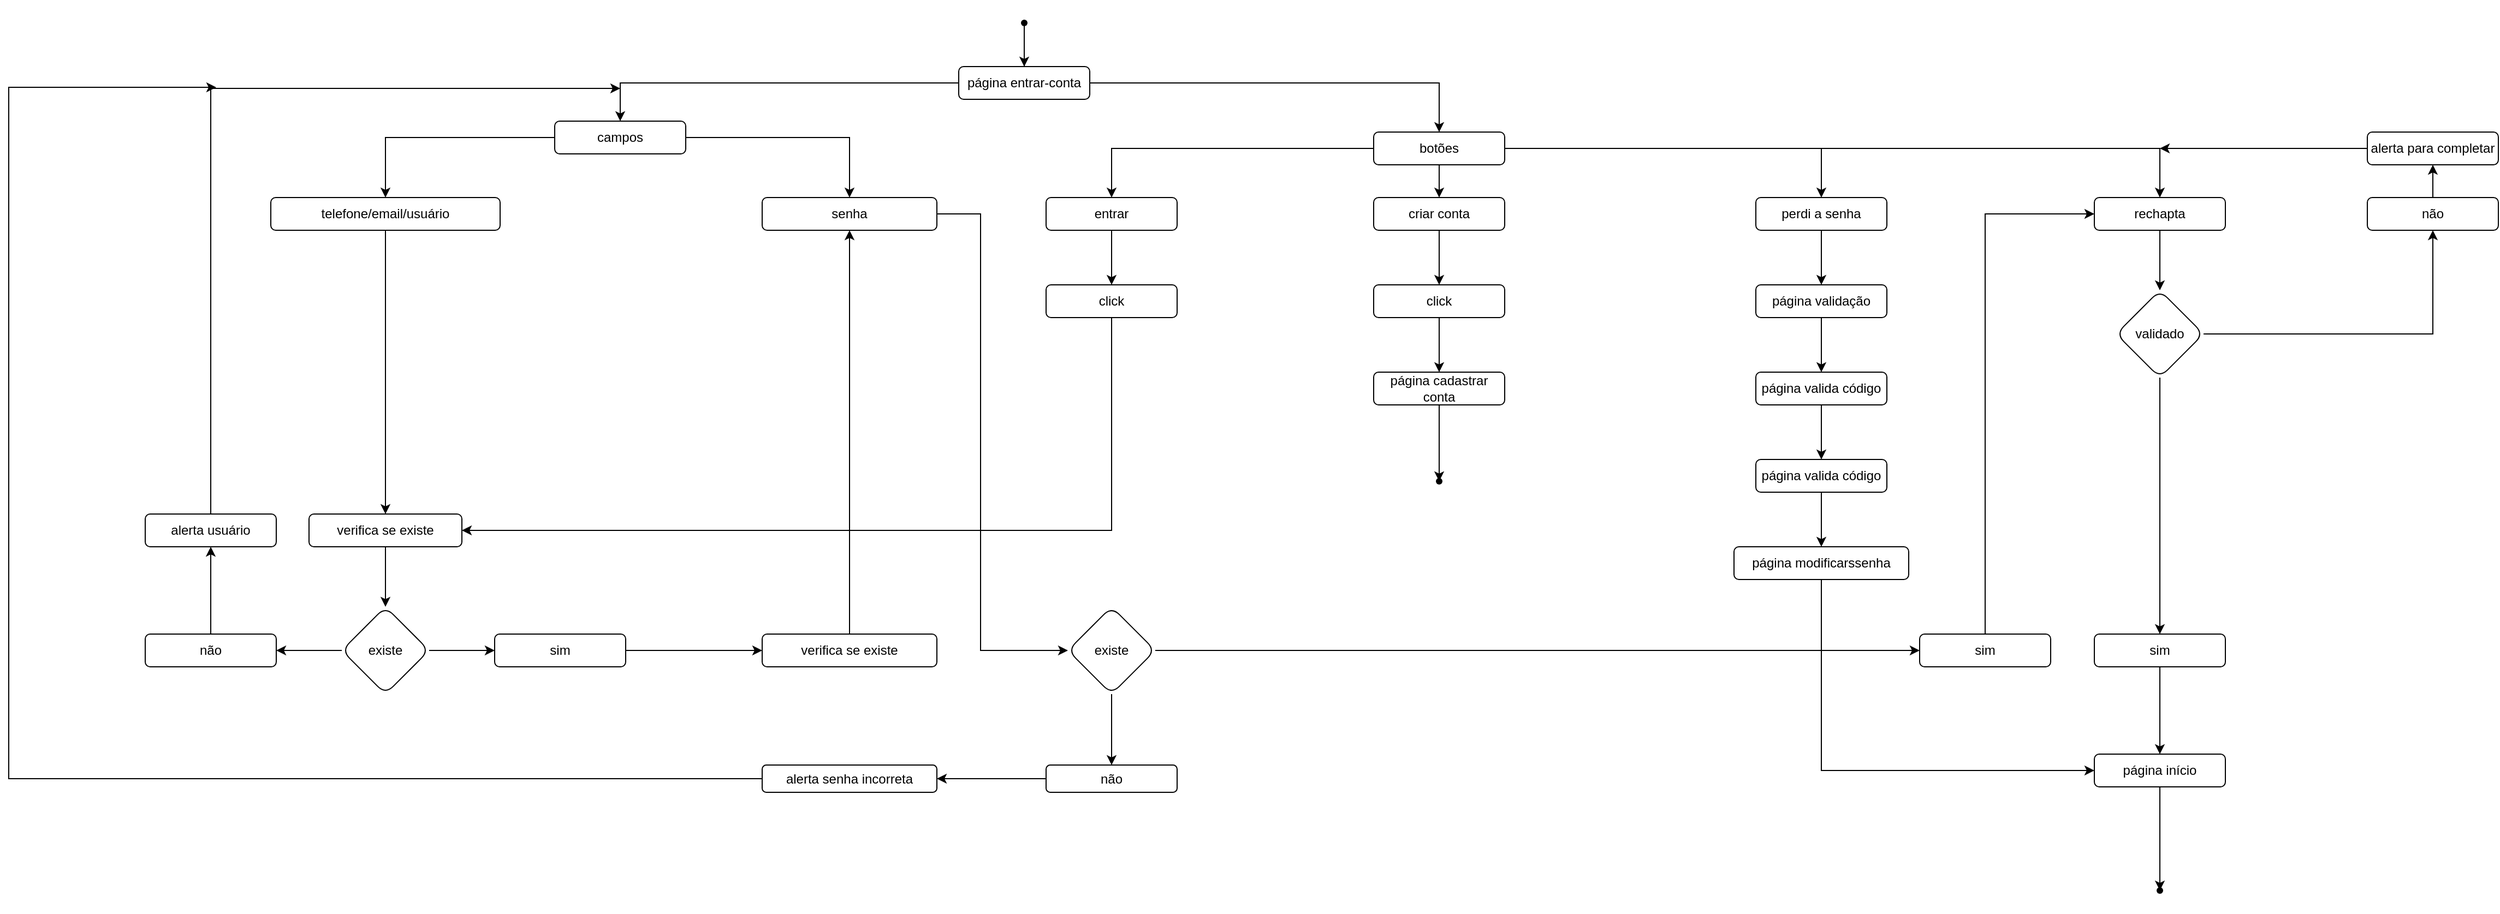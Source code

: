 <mxfile version="15.2.9" type="device"><diagram id="OHpeT8UB89-AOZCwlddK" name="Page-1"><mxGraphModel dx="2264" dy="733" grid="1" gridSize="10" guides="1" tooltips="1" connect="1" arrows="1" fold="1" page="1" pageScale="1" pageWidth="827" pageHeight="1169" math="0" shadow="0"><root><mxCell id="0"/><mxCell id="1" parent="0"/><mxCell id="_tjsnU_Py3PhDwKpOON5-2" style="edgeStyle=orthogonalEdgeStyle;rounded=0;orthogonalLoop=1;jettySize=auto;html=1;" edge="1" parent="1" source="_tjsnU_Py3PhDwKpOON5-1" target="_tjsnU_Py3PhDwKpOON5-3"><mxGeometry relative="1" as="geometry"><mxPoint x="480" y="120" as="targetPoint"/></mxGeometry></mxCell><mxCell id="_tjsnU_Py3PhDwKpOON5-1" value="" style="shape=waypoint;sketch=0;fillStyle=solid;size=6;pointerEvents=1;points=[];fillColor=none;resizable=0;rotatable=0;perimeter=centerPerimeter;snapToPoint=1;" vertex="1" parent="1"><mxGeometry x="460" y="20" width="40" height="40" as="geometry"/></mxCell><mxCell id="_tjsnU_Py3PhDwKpOON5-4" style="edgeStyle=orthogonalEdgeStyle;rounded=0;orthogonalLoop=1;jettySize=auto;html=1;" edge="1" parent="1" source="_tjsnU_Py3PhDwKpOON5-3" target="_tjsnU_Py3PhDwKpOON5-5"><mxGeometry relative="1" as="geometry"><mxPoint x="110" y="160" as="targetPoint"/></mxGeometry></mxCell><mxCell id="_tjsnU_Py3PhDwKpOON5-6" style="edgeStyle=orthogonalEdgeStyle;rounded=0;orthogonalLoop=1;jettySize=auto;html=1;" edge="1" parent="1" source="_tjsnU_Py3PhDwKpOON5-3" target="_tjsnU_Py3PhDwKpOON5-7"><mxGeometry relative="1" as="geometry"><mxPoint x="800" y="120" as="targetPoint"/></mxGeometry></mxCell><mxCell id="_tjsnU_Py3PhDwKpOON5-3" value="página entrar-conta" style="rounded=1;whiteSpace=wrap;html=1;" vertex="1" parent="1"><mxGeometry x="420" y="80" width="120" height="30" as="geometry"/></mxCell><mxCell id="_tjsnU_Py3PhDwKpOON5-8" style="edgeStyle=orthogonalEdgeStyle;rounded=0;orthogonalLoop=1;jettySize=auto;html=1;" edge="1" parent="1" source="_tjsnU_Py3PhDwKpOON5-5" target="_tjsnU_Py3PhDwKpOON5-9"><mxGeometry relative="1" as="geometry"><mxPoint y="250" as="targetPoint"/></mxGeometry></mxCell><mxCell id="_tjsnU_Py3PhDwKpOON5-11" style="edgeStyle=orthogonalEdgeStyle;rounded=0;orthogonalLoop=1;jettySize=auto;html=1;" edge="1" parent="1" source="_tjsnU_Py3PhDwKpOON5-5" target="_tjsnU_Py3PhDwKpOON5-12"><mxGeometry relative="1" as="geometry"><mxPoint x="320" y="200" as="targetPoint"/></mxGeometry></mxCell><mxCell id="_tjsnU_Py3PhDwKpOON5-5" value="campos" style="rounded=1;whiteSpace=wrap;html=1;" vertex="1" parent="1"><mxGeometry x="50" y="130" width="120" height="30" as="geometry"/></mxCell><mxCell id="_tjsnU_Py3PhDwKpOON5-13" style="edgeStyle=orthogonalEdgeStyle;rounded=0;orthogonalLoop=1;jettySize=auto;html=1;" edge="1" parent="1" source="_tjsnU_Py3PhDwKpOON5-7" target="_tjsnU_Py3PhDwKpOON5-14"><mxGeometry relative="1" as="geometry"><mxPoint x="560" y="200" as="targetPoint"/></mxGeometry></mxCell><mxCell id="_tjsnU_Py3PhDwKpOON5-15" style="edgeStyle=orthogonalEdgeStyle;rounded=0;orthogonalLoop=1;jettySize=auto;html=1;" edge="1" parent="1" source="_tjsnU_Py3PhDwKpOON5-7" target="_tjsnU_Py3PhDwKpOON5-16"><mxGeometry relative="1" as="geometry"><mxPoint x="680" y="200" as="targetPoint"/></mxGeometry></mxCell><mxCell id="_tjsnU_Py3PhDwKpOON5-17" style="edgeStyle=orthogonalEdgeStyle;rounded=0;orthogonalLoop=1;jettySize=auto;html=1;" edge="1" parent="1" source="_tjsnU_Py3PhDwKpOON5-7" target="_tjsnU_Py3PhDwKpOON5-18"><mxGeometry relative="1" as="geometry"><mxPoint x="1000" y="200" as="targetPoint"/></mxGeometry></mxCell><mxCell id="_tjsnU_Py3PhDwKpOON5-75" style="edgeStyle=orthogonalEdgeStyle;rounded=0;orthogonalLoop=1;jettySize=auto;html=1;" edge="1" parent="1" source="_tjsnU_Py3PhDwKpOON5-7" target="_tjsnU_Py3PhDwKpOON5-76"><mxGeometry relative="1" as="geometry"><mxPoint x="1520" y="200" as="targetPoint"/></mxGeometry></mxCell><mxCell id="_tjsnU_Py3PhDwKpOON5-7" value="botões" style="rounded=1;whiteSpace=wrap;html=1;" vertex="1" parent="1"><mxGeometry x="800" y="140" width="120" height="30" as="geometry"/></mxCell><mxCell id="_tjsnU_Py3PhDwKpOON5-29" value="" style="edgeStyle=orthogonalEdgeStyle;rounded=0;orthogonalLoop=1;jettySize=auto;html=1;" edge="1" parent="1" source="_tjsnU_Py3PhDwKpOON5-9" target="_tjsnU_Py3PhDwKpOON5-28"><mxGeometry relative="1" as="geometry"/></mxCell><mxCell id="_tjsnU_Py3PhDwKpOON5-9" value="telefone/email/usuário" style="rounded=1;whiteSpace=wrap;html=1;" vertex="1" parent="1"><mxGeometry x="-210" y="200" width="210" height="30" as="geometry"/></mxCell><mxCell id="_tjsnU_Py3PhDwKpOON5-12" value="senha" style="rounded=1;whiteSpace=wrap;html=1;" vertex="1" parent="1"><mxGeometry x="240" y="200" width="160" height="30" as="geometry"/></mxCell><mxCell id="_tjsnU_Py3PhDwKpOON5-24" value="" style="edgeStyle=orthogonalEdgeStyle;rounded=0;orthogonalLoop=1;jettySize=auto;html=1;" edge="1" parent="1" source="_tjsnU_Py3PhDwKpOON5-14" target="_tjsnU_Py3PhDwKpOON5-23"><mxGeometry relative="1" as="geometry"/></mxCell><mxCell id="_tjsnU_Py3PhDwKpOON5-14" value="entrar" style="rounded=1;whiteSpace=wrap;html=1;" vertex="1" parent="1"><mxGeometry x="500" y="200" width="120" height="30" as="geometry"/></mxCell><mxCell id="_tjsnU_Py3PhDwKpOON5-26" value="" style="edgeStyle=orthogonalEdgeStyle;rounded=0;orthogonalLoop=1;jettySize=auto;html=1;" edge="1" parent="1" source="_tjsnU_Py3PhDwKpOON5-16" target="_tjsnU_Py3PhDwKpOON5-25"><mxGeometry relative="1" as="geometry"/></mxCell><mxCell id="_tjsnU_Py3PhDwKpOON5-16" value="criar conta" style="rounded=1;whiteSpace=wrap;html=1;" vertex="1" parent="1"><mxGeometry x="800" y="200" width="120" height="30" as="geometry"/></mxCell><mxCell id="_tjsnU_Py3PhDwKpOON5-64" style="edgeStyle=orthogonalEdgeStyle;rounded=0;orthogonalLoop=1;jettySize=auto;html=1;" edge="1" parent="1" source="_tjsnU_Py3PhDwKpOON5-18" target="_tjsnU_Py3PhDwKpOON5-65"><mxGeometry relative="1" as="geometry"><mxPoint x="1210" y="280" as="targetPoint"/></mxGeometry></mxCell><mxCell id="_tjsnU_Py3PhDwKpOON5-18" value="perdi a senha" style="rounded=1;whiteSpace=wrap;html=1;" vertex="1" parent="1"><mxGeometry x="1150" y="200" width="120" height="30" as="geometry"/></mxCell><mxCell id="_tjsnU_Py3PhDwKpOON5-22" value="" style="edgeStyle=orthogonalEdgeStyle;rounded=0;orthogonalLoop=1;jettySize=auto;html=1;" edge="1" parent="1" source="_tjsnU_Py3PhDwKpOON5-19" target="_tjsnU_Py3PhDwKpOON5-21"><mxGeometry relative="1" as="geometry"/></mxCell><mxCell id="_tjsnU_Py3PhDwKpOON5-19" value="página cadastrar conta" style="rounded=1;whiteSpace=wrap;html=1;" vertex="1" parent="1"><mxGeometry x="800" y="360" width="120" height="30" as="geometry"/></mxCell><mxCell id="_tjsnU_Py3PhDwKpOON5-21" value="" style="shape=waypoint;size=6;pointerEvents=1;points=[];fillColor=#ffffff;resizable=0;rotatable=0;perimeter=centerPerimeter;snapToPoint=1;rounded=1;" vertex="1" parent="1"><mxGeometry x="840" y="440" width="40" height="40" as="geometry"/></mxCell><mxCell id="_tjsnU_Py3PhDwKpOON5-37" style="edgeStyle=orthogonalEdgeStyle;rounded=0;orthogonalLoop=1;jettySize=auto;html=1;entryX=1;entryY=0.5;entryDx=0;entryDy=0;" edge="1" parent="1" source="_tjsnU_Py3PhDwKpOON5-23" target="_tjsnU_Py3PhDwKpOON5-28"><mxGeometry relative="1" as="geometry"><Array as="points"><mxPoint x="560" y="505"/></Array></mxGeometry></mxCell><mxCell id="_tjsnU_Py3PhDwKpOON5-23" value="click" style="rounded=1;whiteSpace=wrap;html=1;" vertex="1" parent="1"><mxGeometry x="500" y="280" width="120" height="30" as="geometry"/></mxCell><mxCell id="_tjsnU_Py3PhDwKpOON5-27" value="" style="edgeStyle=orthogonalEdgeStyle;rounded=0;orthogonalLoop=1;jettySize=auto;html=1;" edge="1" parent="1" source="_tjsnU_Py3PhDwKpOON5-25" target="_tjsnU_Py3PhDwKpOON5-19"><mxGeometry relative="1" as="geometry"/></mxCell><mxCell id="_tjsnU_Py3PhDwKpOON5-25" value="click" style="rounded=1;whiteSpace=wrap;html=1;" vertex="1" parent="1"><mxGeometry x="800" y="280" width="120" height="30" as="geometry"/></mxCell><mxCell id="_tjsnU_Py3PhDwKpOON5-40" value="" style="edgeStyle=orthogonalEdgeStyle;rounded=0;orthogonalLoop=1;jettySize=auto;html=1;" edge="1" parent="1" source="_tjsnU_Py3PhDwKpOON5-28" target="_tjsnU_Py3PhDwKpOON5-39"><mxGeometry relative="1" as="geometry"/></mxCell><mxCell id="_tjsnU_Py3PhDwKpOON5-28" value="verifica se existe" style="rounded=1;whiteSpace=wrap;html=1;" vertex="1" parent="1"><mxGeometry x="-175" y="490" width="140" height="30" as="geometry"/></mxCell><mxCell id="_tjsnU_Py3PhDwKpOON5-36" value="" style="edgeStyle=orthogonalEdgeStyle;rounded=0;orthogonalLoop=1;jettySize=auto;html=1;exitX=1;exitY=0.5;exitDx=0;exitDy=0;" edge="1" parent="1" source="_tjsnU_Py3PhDwKpOON5-12" target="_tjsnU_Py3PhDwKpOON5-35"><mxGeometry relative="1" as="geometry"><Array as="points"><mxPoint x="440" y="215"/><mxPoint x="440" y="615"/></Array></mxGeometry></mxCell><mxCell id="_tjsnU_Py3PhDwKpOON5-58" style="edgeStyle=orthogonalEdgeStyle;rounded=0;orthogonalLoop=1;jettySize=auto;html=1;entryX=0.5;entryY=1;entryDx=0;entryDy=0;" edge="1" parent="1" source="_tjsnU_Py3PhDwKpOON5-32" target="_tjsnU_Py3PhDwKpOON5-12"><mxGeometry relative="1" as="geometry"/></mxCell><mxCell id="_tjsnU_Py3PhDwKpOON5-32" value="verifica se existe" style="rounded=1;whiteSpace=wrap;html=1;" vertex="1" parent="1"><mxGeometry x="240" y="600" width="160" height="30" as="geometry"/></mxCell><mxCell id="_tjsnU_Py3PhDwKpOON5-53" value="" style="edgeStyle=orthogonalEdgeStyle;rounded=0;orthogonalLoop=1;jettySize=auto;html=1;" edge="1" parent="1" source="_tjsnU_Py3PhDwKpOON5-35" target="_tjsnU_Py3PhDwKpOON5-52"><mxGeometry relative="1" as="geometry"/></mxCell><mxCell id="_tjsnU_Py3PhDwKpOON5-55" value="" style="edgeStyle=orthogonalEdgeStyle;rounded=0;orthogonalLoop=1;jettySize=auto;html=1;exitX=0.5;exitY=1;exitDx=0;exitDy=0;" edge="1" parent="1" source="_tjsnU_Py3PhDwKpOON5-35" target="_tjsnU_Py3PhDwKpOON5-54"><mxGeometry relative="1" as="geometry"/></mxCell><mxCell id="_tjsnU_Py3PhDwKpOON5-35" value="existe" style="rhombus;whiteSpace=wrap;html=1;rounded=1;" vertex="1" parent="1"><mxGeometry x="520" y="575" width="80" height="80" as="geometry"/></mxCell><mxCell id="_tjsnU_Py3PhDwKpOON5-42" value="" style="edgeStyle=orthogonalEdgeStyle;rounded=0;orthogonalLoop=1;jettySize=auto;html=1;" edge="1" parent="1" source="_tjsnU_Py3PhDwKpOON5-39" target="_tjsnU_Py3PhDwKpOON5-41"><mxGeometry relative="1" as="geometry"/></mxCell><mxCell id="_tjsnU_Py3PhDwKpOON5-44" value="" style="edgeStyle=orthogonalEdgeStyle;rounded=0;orthogonalLoop=1;jettySize=auto;html=1;" edge="1" parent="1" source="_tjsnU_Py3PhDwKpOON5-39" target="_tjsnU_Py3PhDwKpOON5-43"><mxGeometry relative="1" as="geometry"/></mxCell><mxCell id="_tjsnU_Py3PhDwKpOON5-39" value="existe" style="rhombus;whiteSpace=wrap;html=1;rounded=1;" vertex="1" parent="1"><mxGeometry x="-145" y="575" width="80" height="80" as="geometry"/></mxCell><mxCell id="_tjsnU_Py3PhDwKpOON5-50" style="edgeStyle=orthogonalEdgeStyle;rounded=0;orthogonalLoop=1;jettySize=auto;html=1;entryX=0;entryY=0.5;entryDx=0;entryDy=0;" edge="1" parent="1" source="_tjsnU_Py3PhDwKpOON5-41" target="_tjsnU_Py3PhDwKpOON5-32"><mxGeometry relative="1" as="geometry"/></mxCell><mxCell id="_tjsnU_Py3PhDwKpOON5-41" value="sim" style="whiteSpace=wrap;html=1;rounded=1;" vertex="1" parent="1"><mxGeometry x="-5" y="600" width="120" height="30" as="geometry"/></mxCell><mxCell id="_tjsnU_Py3PhDwKpOON5-48" value="" style="edgeStyle=orthogonalEdgeStyle;rounded=0;orthogonalLoop=1;jettySize=auto;html=1;" edge="1" parent="1" source="_tjsnU_Py3PhDwKpOON5-43" target="_tjsnU_Py3PhDwKpOON5-47"><mxGeometry relative="1" as="geometry"/></mxCell><mxCell id="_tjsnU_Py3PhDwKpOON5-43" value="não" style="whiteSpace=wrap;html=1;rounded=1;" vertex="1" parent="1"><mxGeometry x="-325" y="600" width="120" height="30" as="geometry"/></mxCell><mxCell id="_tjsnU_Py3PhDwKpOON5-49" style="edgeStyle=orthogonalEdgeStyle;rounded=0;orthogonalLoop=1;jettySize=auto;html=1;" edge="1" parent="1" source="_tjsnU_Py3PhDwKpOON5-47"><mxGeometry relative="1" as="geometry"><mxPoint x="110" y="100" as="targetPoint"/><Array as="points"><mxPoint x="-265" y="100"/></Array></mxGeometry></mxCell><mxCell id="_tjsnU_Py3PhDwKpOON5-47" value="alerta usuário" style="whiteSpace=wrap;html=1;rounded=1;" vertex="1" parent="1"><mxGeometry x="-325" y="490" width="120" height="30" as="geometry"/></mxCell><mxCell id="_tjsnU_Py3PhDwKpOON5-95" style="edgeStyle=orthogonalEdgeStyle;rounded=0;orthogonalLoop=1;jettySize=auto;html=1;entryX=0;entryY=0.5;entryDx=0;entryDy=0;" edge="1" parent="1" source="_tjsnU_Py3PhDwKpOON5-52" target="_tjsnU_Py3PhDwKpOON5-76"><mxGeometry relative="1" as="geometry"><mxPoint x="1360" y="150" as="targetPoint"/><Array as="points"><mxPoint x="1360" y="215"/></Array></mxGeometry></mxCell><mxCell id="_tjsnU_Py3PhDwKpOON5-52" value="sim" style="whiteSpace=wrap;html=1;rounded=1;" vertex="1" parent="1"><mxGeometry x="1300" y="600" width="120" height="30" as="geometry"/></mxCell><mxCell id="_tjsnU_Py3PhDwKpOON5-62" value="" style="edgeStyle=orthogonalEdgeStyle;rounded=0;orthogonalLoop=1;jettySize=auto;html=1;" edge="1" parent="1" source="_tjsnU_Py3PhDwKpOON5-54" target="_tjsnU_Py3PhDwKpOON5-61"><mxGeometry relative="1" as="geometry"/></mxCell><mxCell id="_tjsnU_Py3PhDwKpOON5-54" value="não" style="whiteSpace=wrap;html=1;rounded=1;" vertex="1" parent="1"><mxGeometry x="500" y="720" width="120" height="25" as="geometry"/></mxCell><mxCell id="_tjsnU_Py3PhDwKpOON5-63" style="edgeStyle=orthogonalEdgeStyle;rounded=0;orthogonalLoop=1;jettySize=auto;html=1;" edge="1" parent="1" source="_tjsnU_Py3PhDwKpOON5-61"><mxGeometry relative="1" as="geometry"><mxPoint x="-260" y="99" as="targetPoint"/><Array as="points"><mxPoint x="-450" y="733"/><mxPoint x="-450" y="99"/></Array></mxGeometry></mxCell><mxCell id="_tjsnU_Py3PhDwKpOON5-61" value="alerta senha incorreta" style="whiteSpace=wrap;html=1;rounded=1;" vertex="1" parent="1"><mxGeometry x="240" y="720" width="160" height="25" as="geometry"/></mxCell><mxCell id="_tjsnU_Py3PhDwKpOON5-67" value="" style="edgeStyle=orthogonalEdgeStyle;rounded=0;orthogonalLoop=1;jettySize=auto;html=1;" edge="1" parent="1" source="_tjsnU_Py3PhDwKpOON5-65" target="_tjsnU_Py3PhDwKpOON5-66"><mxGeometry relative="1" as="geometry"/></mxCell><mxCell id="_tjsnU_Py3PhDwKpOON5-65" value="página validação" style="rounded=1;whiteSpace=wrap;html=1;" vertex="1" parent="1"><mxGeometry x="1150" y="280" width="120" height="30" as="geometry"/></mxCell><mxCell id="_tjsnU_Py3PhDwKpOON5-69" value="" style="edgeStyle=orthogonalEdgeStyle;rounded=0;orthogonalLoop=1;jettySize=auto;html=1;" edge="1" parent="1" source="_tjsnU_Py3PhDwKpOON5-66" target="_tjsnU_Py3PhDwKpOON5-68"><mxGeometry relative="1" as="geometry"/></mxCell><mxCell id="_tjsnU_Py3PhDwKpOON5-66" value="página valida código" style="rounded=1;whiteSpace=wrap;html=1;" vertex="1" parent="1"><mxGeometry x="1150" y="360" width="120" height="30" as="geometry"/></mxCell><mxCell id="_tjsnU_Py3PhDwKpOON5-71" value="" style="edgeStyle=orthogonalEdgeStyle;rounded=0;orthogonalLoop=1;jettySize=auto;html=1;" edge="1" parent="1" source="_tjsnU_Py3PhDwKpOON5-68" target="_tjsnU_Py3PhDwKpOON5-70"><mxGeometry relative="1" as="geometry"/></mxCell><mxCell id="_tjsnU_Py3PhDwKpOON5-68" value="página valida código" style="rounded=1;whiteSpace=wrap;html=1;" vertex="1" parent="1"><mxGeometry x="1150" y="440" width="120" height="30" as="geometry"/></mxCell><mxCell id="_tjsnU_Py3PhDwKpOON5-100" style="edgeStyle=orthogonalEdgeStyle;rounded=0;orthogonalLoop=1;jettySize=auto;html=1;" edge="1" parent="1" source="_tjsnU_Py3PhDwKpOON5-70" target="_tjsnU_Py3PhDwKpOON5-96"><mxGeometry relative="1" as="geometry"><Array as="points"><mxPoint x="1210" y="725"/></Array></mxGeometry></mxCell><mxCell id="_tjsnU_Py3PhDwKpOON5-70" value="página modificarssenha" style="rounded=1;whiteSpace=wrap;html=1;" vertex="1" parent="1"><mxGeometry x="1130" y="520" width="160" height="30" as="geometry"/></mxCell><mxCell id="_tjsnU_Py3PhDwKpOON5-78" value="" style="edgeStyle=orthogonalEdgeStyle;rounded=0;orthogonalLoop=1;jettySize=auto;html=1;" edge="1" parent="1" source="_tjsnU_Py3PhDwKpOON5-76" target="_tjsnU_Py3PhDwKpOON5-77"><mxGeometry relative="1" as="geometry"/></mxCell><mxCell id="_tjsnU_Py3PhDwKpOON5-76" value="rechapta" style="rounded=1;whiteSpace=wrap;html=1;" vertex="1" parent="1"><mxGeometry x="1460" y="200" width="120" height="30" as="geometry"/></mxCell><mxCell id="_tjsnU_Py3PhDwKpOON5-80" value="" style="edgeStyle=orthogonalEdgeStyle;rounded=0;orthogonalLoop=1;jettySize=auto;html=1;" edge="1" parent="1" source="_tjsnU_Py3PhDwKpOON5-77" target="_tjsnU_Py3PhDwKpOON5-79"><mxGeometry relative="1" as="geometry"/></mxCell><mxCell id="_tjsnU_Py3PhDwKpOON5-81" style="edgeStyle=orthogonalEdgeStyle;rounded=0;orthogonalLoop=1;jettySize=auto;html=1;" edge="1" parent="1" source="_tjsnU_Py3PhDwKpOON5-77" target="_tjsnU_Py3PhDwKpOON5-82"><mxGeometry relative="1" as="geometry"><mxPoint x="1650" y="440" as="targetPoint"/></mxGeometry></mxCell><mxCell id="_tjsnU_Py3PhDwKpOON5-77" value="validado" style="rhombus;whiteSpace=wrap;html=1;rounded=1;" vertex="1" parent="1"><mxGeometry x="1480" y="285" width="80" height="80" as="geometry"/></mxCell><mxCell id="_tjsnU_Py3PhDwKpOON5-97" value="" style="edgeStyle=orthogonalEdgeStyle;rounded=0;orthogonalLoop=1;jettySize=auto;html=1;" edge="1" parent="1" source="_tjsnU_Py3PhDwKpOON5-79" target="_tjsnU_Py3PhDwKpOON5-96"><mxGeometry relative="1" as="geometry"/></mxCell><mxCell id="_tjsnU_Py3PhDwKpOON5-79" value="sim" style="rounded=1;whiteSpace=wrap;html=1;" vertex="1" parent="1"><mxGeometry x="1460" y="600" width="120" height="30" as="geometry"/></mxCell><mxCell id="_tjsnU_Py3PhDwKpOON5-84" value="" style="edgeStyle=orthogonalEdgeStyle;rounded=0;orthogonalLoop=1;jettySize=auto;html=1;" edge="1" parent="1" source="_tjsnU_Py3PhDwKpOON5-82" target="_tjsnU_Py3PhDwKpOON5-83"><mxGeometry relative="1" as="geometry"/></mxCell><mxCell id="_tjsnU_Py3PhDwKpOON5-82" value="não" style="rounded=1;whiteSpace=wrap;html=1;" vertex="1" parent="1"><mxGeometry x="1710" y="200" width="120" height="30" as="geometry"/></mxCell><mxCell id="_tjsnU_Py3PhDwKpOON5-85" style="edgeStyle=orthogonalEdgeStyle;rounded=0;orthogonalLoop=1;jettySize=auto;html=1;" edge="1" parent="1" source="_tjsnU_Py3PhDwKpOON5-83"><mxGeometry relative="1" as="geometry"><mxPoint x="1520" y="155" as="targetPoint"/></mxGeometry></mxCell><mxCell id="_tjsnU_Py3PhDwKpOON5-83" value="alerta para completar" style="rounded=1;whiteSpace=wrap;html=1;" vertex="1" parent="1"><mxGeometry x="1710" y="140" width="120" height="30" as="geometry"/></mxCell><mxCell id="_tjsnU_Py3PhDwKpOON5-99" value="" style="edgeStyle=orthogonalEdgeStyle;rounded=0;orthogonalLoop=1;jettySize=auto;html=1;" edge="1" parent="1" source="_tjsnU_Py3PhDwKpOON5-96" target="_tjsnU_Py3PhDwKpOON5-98"><mxGeometry relative="1" as="geometry"/></mxCell><mxCell id="_tjsnU_Py3PhDwKpOON5-96" value="página início" style="rounded=1;whiteSpace=wrap;html=1;" vertex="1" parent="1"><mxGeometry x="1460" y="710" width="120" height="30" as="geometry"/></mxCell><mxCell id="_tjsnU_Py3PhDwKpOON5-98" value="" style="shape=waypoint;size=6;pointerEvents=1;points=[];fillColor=#ffffff;resizable=0;rotatable=0;perimeter=centerPerimeter;snapToPoint=1;rounded=1;" vertex="1" parent="1"><mxGeometry x="1500" y="815" width="40" height="40" as="geometry"/></mxCell></root></mxGraphModel></diagram></mxfile>